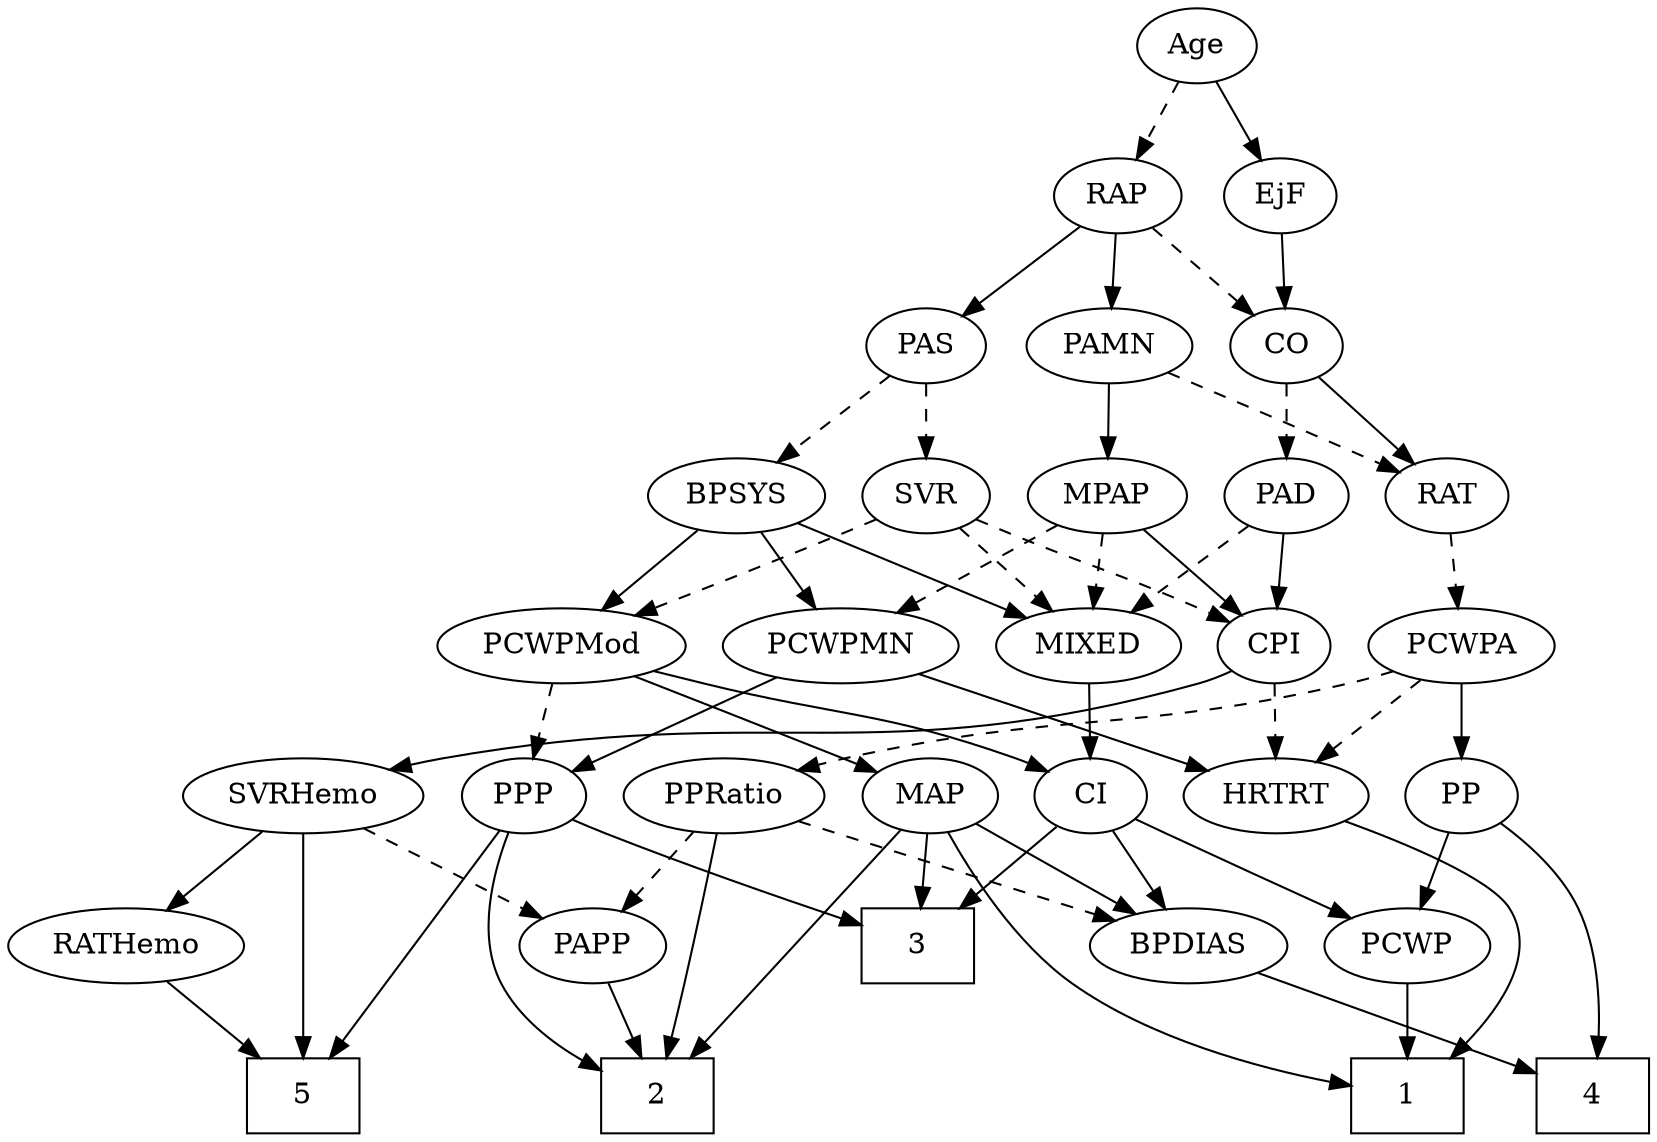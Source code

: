strict digraph {
	graph [bb="0,0,712.91,540"];
	node [label="\N"];
	1	[height=0.5,
		pos="586.91,18",
		shape=box,
		width=0.75];
	2	[height=0.5,
		pos="318.91,18",
		shape=box,
		width=0.75];
	3	[height=0.5,
		pos="233.91,90",
		shape=box,
		width=0.75];
	4	[height=0.5,
		pos="685.91,18",
		shape=box,
		width=0.75];
	5	[height=0.5,
		pos="63.914,18",
		shape=box,
		width=0.75];
	Age	[height=0.5,
		pos="464.91,522",
		width=0.75];
	EjF	[height=0.5,
		pos="503.91,450",
		width=0.75];
	Age -> EjF	[pos="e,494.92,467.15 473.96,504.76 478.73,496.19 484.7,485.49 490.04,475.9",
		style=solid];
	RAP	[height=0.5,
		pos="428.91,450",
		width=0.77632];
	Age -> RAP	[pos="e,437.47,467.63 456.56,504.76 452.27,496.4 446.92,486.02 442.08,476.61",
		style=dashed];
	CO	[height=0.5,
		pos="505.91,378",
		width=0.75];
	EjF -> CO	[pos="e,505.43,396.1 504.41,431.7 504.63,423.98 504.89,414.71 505.14,406.11",
		style=solid];
	RAP -> CO	[pos="e,490.62,392.91 444.5,434.83 455.53,424.81 470.5,411.19 482.91,399.92",
		style=dashed];
	PAS	[height=0.5,
		pos="342.91,378",
		width=0.75];
	RAP -> PAS	[pos="e,359.44,392.46 412.33,435.5 399.6,425.14 381.83,410.67 367.45,398.97",
		style=solid];
	PAMN	[height=0.5,
		pos="424.91,378",
		width=1.011];
	RAP -> PAMN	[pos="e,425.89,396.1 427.93,431.7 427.48,423.98 426.95,414.71 426.46,406.11",
		style=solid];
	MIXED	[height=0.5,
		pos="414.91,234",
		width=1.1193];
	CI	[height=0.5,
		pos="404.91,162",
		width=0.75];
	MIXED -> CI	[pos="e,407.36,180.1 412.44,215.7 411.34,207.98 410.02,198.71 408.79,190.11",
		style=solid];
	MPAP	[height=0.5,
		pos="423.91,306",
		width=0.97491];
	MPAP -> MIXED	[pos="e,417.11,252.1 421.69,287.7 420.7,279.98 419.51,270.71 418.4,262.11",
		style=dashed];
	CPI	[height=0.5,
		pos="499.91,234",
		width=0.75];
	MPAP -> CPI	[pos="e,484.75,248.97 440.41,289.81 451.22,279.85 465.5,266.7 477.36,255.77",
		style=solid];
	PCWPMN	[height=0.5,
		pos="306.91,234",
		width=1.3902];
	MPAP -> PCWPMN	[pos="e,331.66,249.8 401.91,291.83 384.57,281.46 360.12,266.83 340.36,255.01",
		style=dashed];
	BPSYS	[height=0.5,
		pos="258.91,306",
		width=1.0471];
	BPSYS -> MIXED	[pos="e,387.53,247.29 285.38,293.13 310.92,281.67 349.8,264.22 378.3,251.43",
		style=solid];
	PCWPMod	[height=0.5,
		pos="186.91,234",
		width=1.4443];
	BPSYS -> PCWPMod	[pos="e,203.6,251.22 242.94,289.46 233.53,280.32 221.46,268.59 210.93,258.35",
		style=solid];
	BPSYS -> PCWPMN	[pos="e,295.51,251.63 270.05,288.76 275.9,280.23 283.2,269.58 289.76,260.02",
		style=solid];
	PAD	[height=0.5,
		pos="505.91,306",
		width=0.79437];
	PAD -> MIXED	[pos="e,434.3,249.91 488.37,291.5 475.3,281.45 457.19,267.52 442.23,256.01",
		style=dashed];
	PAD -> CPI	[pos="e,501.38,252.1 504.43,287.7 503.77,279.98 502.98,270.71 502.24,262.11",
		style=solid];
	CO -> PAD	[pos="e,505.91,324.1 505.91,359.7 505.91,351.98 505.91,342.71 505.91,334.11",
		style=dashed];
	RAT	[height=0.5,
		pos="579.91,306",
		width=0.75827];
	CO -> RAT	[pos="e,564.96,321.14 520.89,362.83 531.42,352.87 545.7,339.37 557.57,328.14",
		style=solid];
	PAS -> BPSYS	[pos="e,276.81,321.91 326.72,363.5 314.76,353.54 298.25,339.78 284.52,328.34",
		style=dashed];
	SVR	[height=0.5,
		pos="342.91,306",
		width=0.77632];
	PAS -> SVR	[pos="e,342.91,324.1 342.91,359.7 342.91,351.98 342.91,342.71 342.91,334.11",
		style=dashed];
	PAMN -> MPAP	[pos="e,424.16,324.1 424.67,359.7 424.56,351.98 424.42,342.71 424.3,334.11",
		style=solid];
	PAMN -> RAT	[pos="e,558.25,317.33 451.46,365.38 475.62,354.75 512.26,338.52 543.91,324 545.51,323.27 547.15,322.51 548.8,321.75",
		style=dashed];
	RATHemo	[height=0.5,
		pos="63.914,90",
		width=1.3721];
	RATHemo -> 5	[pos="e,63.914,36.104 63.914,71.697 63.914,63.983 63.914,54.712 63.914,46.112",
		style=solid];
	SVRHemo	[height=0.5,
		pos="229.91,162",
		width=1.3902];
	CPI -> SVRHemo	[pos="e,266.93,174.14 479.32,222.25 474.37,219.95 469.03,217.71 463.91,216 388.59,190.87 366.01,199.01 288.91,180 284.9,179.01 280.74,\
177.93 276.58,176.81",
		style=solid];
	HRTRT	[height=0.5,
		pos="586.91,162",
		width=1.1013];
	CPI -> HRTRT	[pos="e,568.08,178.16 516.69,219.5 528.99,209.61 545.94,195.96 560.11,184.56",
		style=dashed];
	PCWPA	[height=0.5,
		pos="586.91,234",
		width=1.1555];
	RAT -> PCWPA	[pos="e,585.2,252.1 581.64,287.7 582.42,279.98 583.34,270.71 584.2,262.11",
		style=dashed];
	SVR -> MIXED	[pos="e,398.76,250.7 357.83,290.5 367.54,281.06 380.4,268.56 391.46,257.81",
		style=dashed];
	SVR -> CPI	[pos="e,478.65,245.2 365.18,294.66 370.02,292.44 375.13,290.12 379.91,288 417.04,271.52 426.88,268.67 463.91,252 465.71,251.19 467.55,\
250.35 469.41,249.5",
		style=dashed];
	SVR -> PCWPMod	[pos="e,217.78,248.63 320.63,294.71 315.78,292.49 310.68,290.16 305.91,288 279.65,276.12 250.05,262.93 226.94,252.69",
		style=dashed];
	MAP	[height=0.5,
		pos="328.91,162",
		width=0.84854];
	PCWPMod -> MAP	[pos="e,306.29,174.15 215.65,218.83 239.26,207.2 272.67,190.73 297.09,178.69",
		style=solid];
	PPP	[height=0.5,
		pos="134.91,162",
		width=0.75];
	PCWPMod -> PPP	[pos="e,146.44,178.51 174.59,216.41 167.99,207.53 159.75,196.44 152.5,186.67",
		style=dashed];
	PCWPMod -> CI	[pos="e,383.83,173.63 226,221.97 275.35,208 355.45,185.1 368.91,180 370.76,179.3 372.63,178.55 374.52,177.76",
		style=solid];
	PP	[height=0.5,
		pos="671.91,162",
		width=0.75];
	PCWPA -> PP	[pos="e,655.52,176.5 605.36,217.81 617.73,207.62 634.16,194.09 647.6,183.02",
		style=solid];
	PPRatio	[height=0.5,
		pos="489.91,162",
		width=1.1013];
	PCWPA -> PPRatio	[pos="e,510.12,177.58 566.34,218.15 552.36,208.06 533.68,194.58 518.29,183.47",
		style=dashed];
	PCWPA -> HRTRT	[pos="e,586.91,180.1 586.91,215.7 586.91,207.98 586.91,198.71 586.91,190.11",
		style=dashed];
	PCWPMN -> PPP	[pos="e,156.12,173.31 273.12,220.58 245.44,210.22 205.36,194.83 170.91,180 169.1,179.22 167.25,178.41 165.39,177.57",
		style=solid];
	PCWPMN -> HRTRT	[pos="e,557.41,174.15 343.94,221.87 351.2,219.82 358.77,217.77 365.91,216 442.15,197.11 463.28,201.16 538.91,180 541.84,179.18 544.85,\
178.28 547.86,177.32",
		style=solid];
	SVRHemo -> 5	[pos="e,83.853,36.056 211.19,144.99 181.99,120.01 125.44,71.63 91.543,42.634",
		style=solid];
	SVRHemo -> RATHemo	[pos="e,94.998,104.11 198.69,147.83 172.03,136.59 133.49,120.34 104.45,108.09",
		style=solid];
	PAPP	[height=0.5,
		pos="348.91,90",
		width=0.88464];
	SVRHemo -> PAPP	[pos="e,327.59,103.55 254.86,146.33 273.54,135.34 299.16,120.27 318.95,108.63",
		style=dashed];
	BPDIAS	[height=0.5,
		pos="516.91,90",
		width=1.1735];
	BPDIAS -> 4	[pos="e,658.77,30.244 546.35,76.807 574.94,64.966 618.42,46.957 649.24,34.191",
		style=solid];
	MAP -> 1	[pos="e,559.88,29.362 347.38,147.61 373.15,129.25 421.73,95.825 465.91,72 493.41,57.173 525.91,43.118 550.3,33.211",
		style=solid];
	MAP -> 2	[pos="e,313.64,36.166 320.41,144.31 315.7,134.11 310.33,120.64 307.91,108 304,87.484 307.21,64.029 311.15,46.349",
		style=solid];
	MAP -> 3	[pos="e,257.23,108.18 310.6,147.5 297.89,138.14 280.63,125.42 265.7,114.42",
		style=solid];
	MAP -> BPDIAS	[pos="e,484.96,101.84 352.93,150.52 358.18,148.31 363.71,146.03 368.91,144 404.54,130.07 445.52,115.5 475.31,105.18",
		style=solid];
	PP -> 4	[pos="e,690.34,36.217 680.59,144.82 685.58,134.59 691.34,120.9 693.91,108 697.98,87.589 695.59,64.129 692.39,46.421",
		style=solid];
	PCWP	[height=0.5,
		pos="649.91,90",
		width=0.97491];
	PP -> PCWP	[pos="e,655.34,108.28 666.59,144.05 664.14,136.26 661.17,126.82 658.42,118.08",
		style=solid];
	PPP -> 2	[pos="e,291.64,26.29 143.02,144.5 153.37,124.91 172.97,92.332 197.91,72 222.71,51.79 256.41,37.869 281.94,29.384",
		style=solid];
	PPP -> 3	[pos="e,209.53,108.24 153.07,148.16 166.45,138.7 185.01,125.58 200.98,114.29",
		style=solid];
	PPP -> 5	[pos="e,36.879,35.992 108.24,158.57 77.618,154.2 28.696,141.99 5.9142,108 -2.994,94.709 -0.53982,86.641 5.9142,72 10.944,60.591 19.776,\
50.573 29.054,42.406",
		style=solid];
	PPRatio -> 2	[pos="e,342.97,36.166 473.31,145.43 453.78,127.3 420.17,96.68 389.91,72 377.52,61.888 363.48,51.245 351.17,42.171",
		style=solid];
	PPRatio -> BPDIAS	[pos="e,510.44,107.79 496.45,144.05 499.53,136.06 503.29,126.33 506.73,117.4",
		style=dashed];
	PPRatio -> PAPP	[pos="e,372.27,102.6 464.05,148.16 440.79,136.61 406.51,119.59 381.4,107.13",
		style=dashed];
	PCWP -> 1	[pos="e,602.63,36.461 635.93,73.465 628.15,64.82 618.28,53.852 609.44,44.028",
		style=solid];
	CI -> 3	[pos="e,261.03,101.03 383.7,150.69 378.87,148.43 373.74,146.08 368.91,144 335.97,129.78 297.88,114.96 270.57,104.63",
		style=solid];
	CI -> BPDIAS	[pos="e,493.94,105.36 423.91,149.13 440.69,138.64 465.49,123.14 485.26,110.78",
		style=solid];
	CI -> PCWP	[pos="e,618.53,98.175 425.95,150.24 430.79,147.99 435.97,145.78 440.91,144 471.55,133 557.01,112.49 608.67,100.46",
		style=solid];
	PAPP -> 2	[pos="e,326.39,36.447 341.8,72.411 338.39,64.454 334.22,54.722 330.38,45.756",
		style=solid];
	HRTRT -> 1	[pos="e,586.91,36.189 586.91,143.87 586.91,119.67 586.91,75.211 586.91,46.393",
		style=solid];
}
